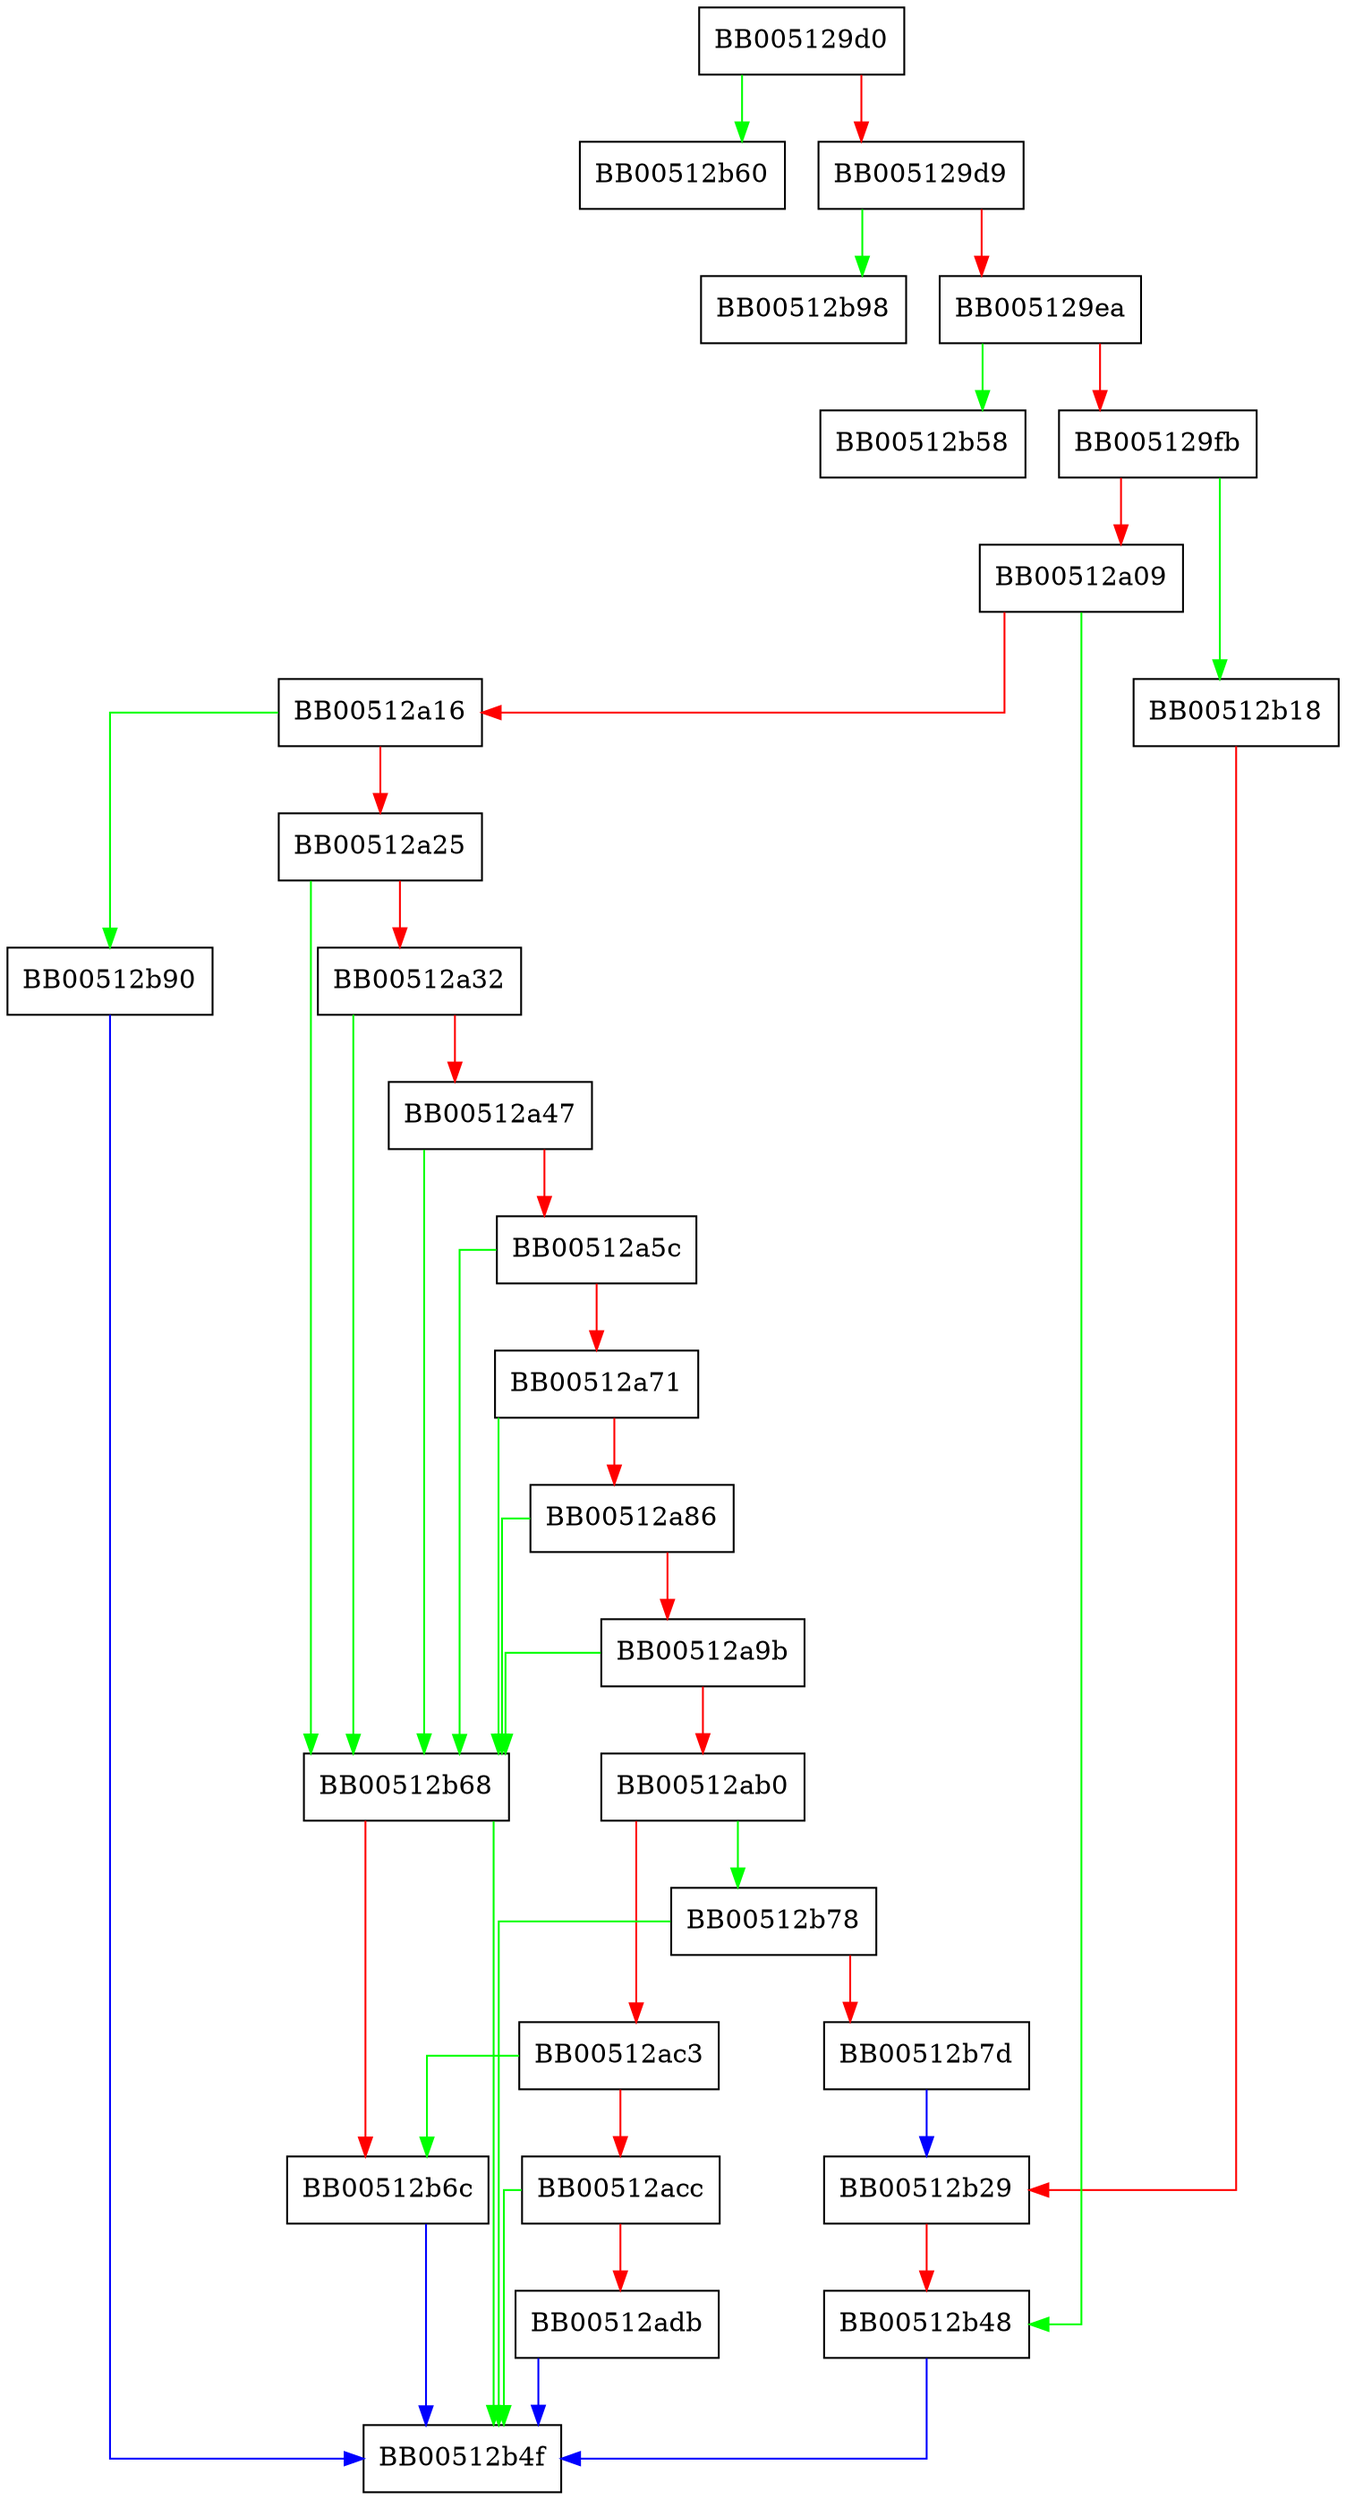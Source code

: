 digraph ASN1_ENUMERATED_get {
  node [shape="box"];
  graph [splines=ortho];
  BB005129d0 -> BB00512b60 [color="green"];
  BB005129d0 -> BB005129d9 [color="red"];
  BB005129d9 -> BB00512b98 [color="green"];
  BB005129d9 -> BB005129ea [color="red"];
  BB005129ea -> BB00512b58 [color="green"];
  BB005129ea -> BB005129fb [color="red"];
  BB005129fb -> BB00512b18 [color="green"];
  BB005129fb -> BB00512a09 [color="red"];
  BB00512a09 -> BB00512b48 [color="green"];
  BB00512a09 -> BB00512a16 [color="red"];
  BB00512a16 -> BB00512b90 [color="green"];
  BB00512a16 -> BB00512a25 [color="red"];
  BB00512a25 -> BB00512b68 [color="green"];
  BB00512a25 -> BB00512a32 [color="red"];
  BB00512a32 -> BB00512b68 [color="green"];
  BB00512a32 -> BB00512a47 [color="red"];
  BB00512a47 -> BB00512b68 [color="green"];
  BB00512a47 -> BB00512a5c [color="red"];
  BB00512a5c -> BB00512b68 [color="green"];
  BB00512a5c -> BB00512a71 [color="red"];
  BB00512a71 -> BB00512b68 [color="green"];
  BB00512a71 -> BB00512a86 [color="red"];
  BB00512a86 -> BB00512b68 [color="green"];
  BB00512a86 -> BB00512a9b [color="red"];
  BB00512a9b -> BB00512b68 [color="green"];
  BB00512a9b -> BB00512ab0 [color="red"];
  BB00512ab0 -> BB00512b78 [color="green"];
  BB00512ab0 -> BB00512ac3 [color="red"];
  BB00512ac3 -> BB00512b6c [color="green"];
  BB00512ac3 -> BB00512acc [color="red"];
  BB00512acc -> BB00512b4f [color="green"];
  BB00512acc -> BB00512adb [color="red"];
  BB00512adb -> BB00512b4f [color="blue"];
  BB00512b18 -> BB00512b29 [color="red"];
  BB00512b29 -> BB00512b48 [color="red"];
  BB00512b48 -> BB00512b4f [color="blue"];
  BB00512b68 -> BB00512b4f [color="green"];
  BB00512b68 -> BB00512b6c [color="red"];
  BB00512b6c -> BB00512b4f [color="blue"];
  BB00512b78 -> BB00512b4f [color="green"];
  BB00512b78 -> BB00512b7d [color="red"];
  BB00512b7d -> BB00512b29 [color="blue"];
  BB00512b90 -> BB00512b4f [color="blue"];
}
